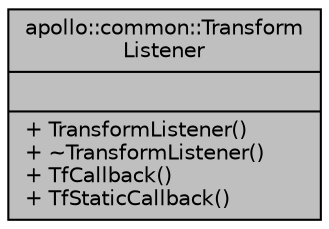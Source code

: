 digraph "apollo::common::TransformListener"
{
  edge [fontname="Helvetica",fontsize="10",labelfontname="Helvetica",labelfontsize="10"];
  node [fontname="Helvetica",fontsize="10",shape=record];
  Node1 [label="{apollo::common::Transform\lListener\n||+ TransformListener()\l+ ~TransformListener()\l+ TfCallback()\l+ TfStaticCallback()\l}",height=0.2,width=0.4,color="black", fillcolor="grey75", style="filled" fontcolor="black"];
}
